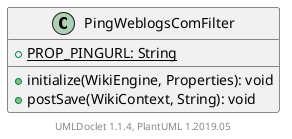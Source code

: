 @startuml

    class PingWeblogsComFilter [[PingWeblogsComFilter.html]] {
        {static} +PROP_PINGURL: String
        +initialize(WikiEngine, Properties): void
        +postSave(WikiContext, String): void
    }


    center footer UMLDoclet 1.1.4, PlantUML 1.2019.05
@enduml
